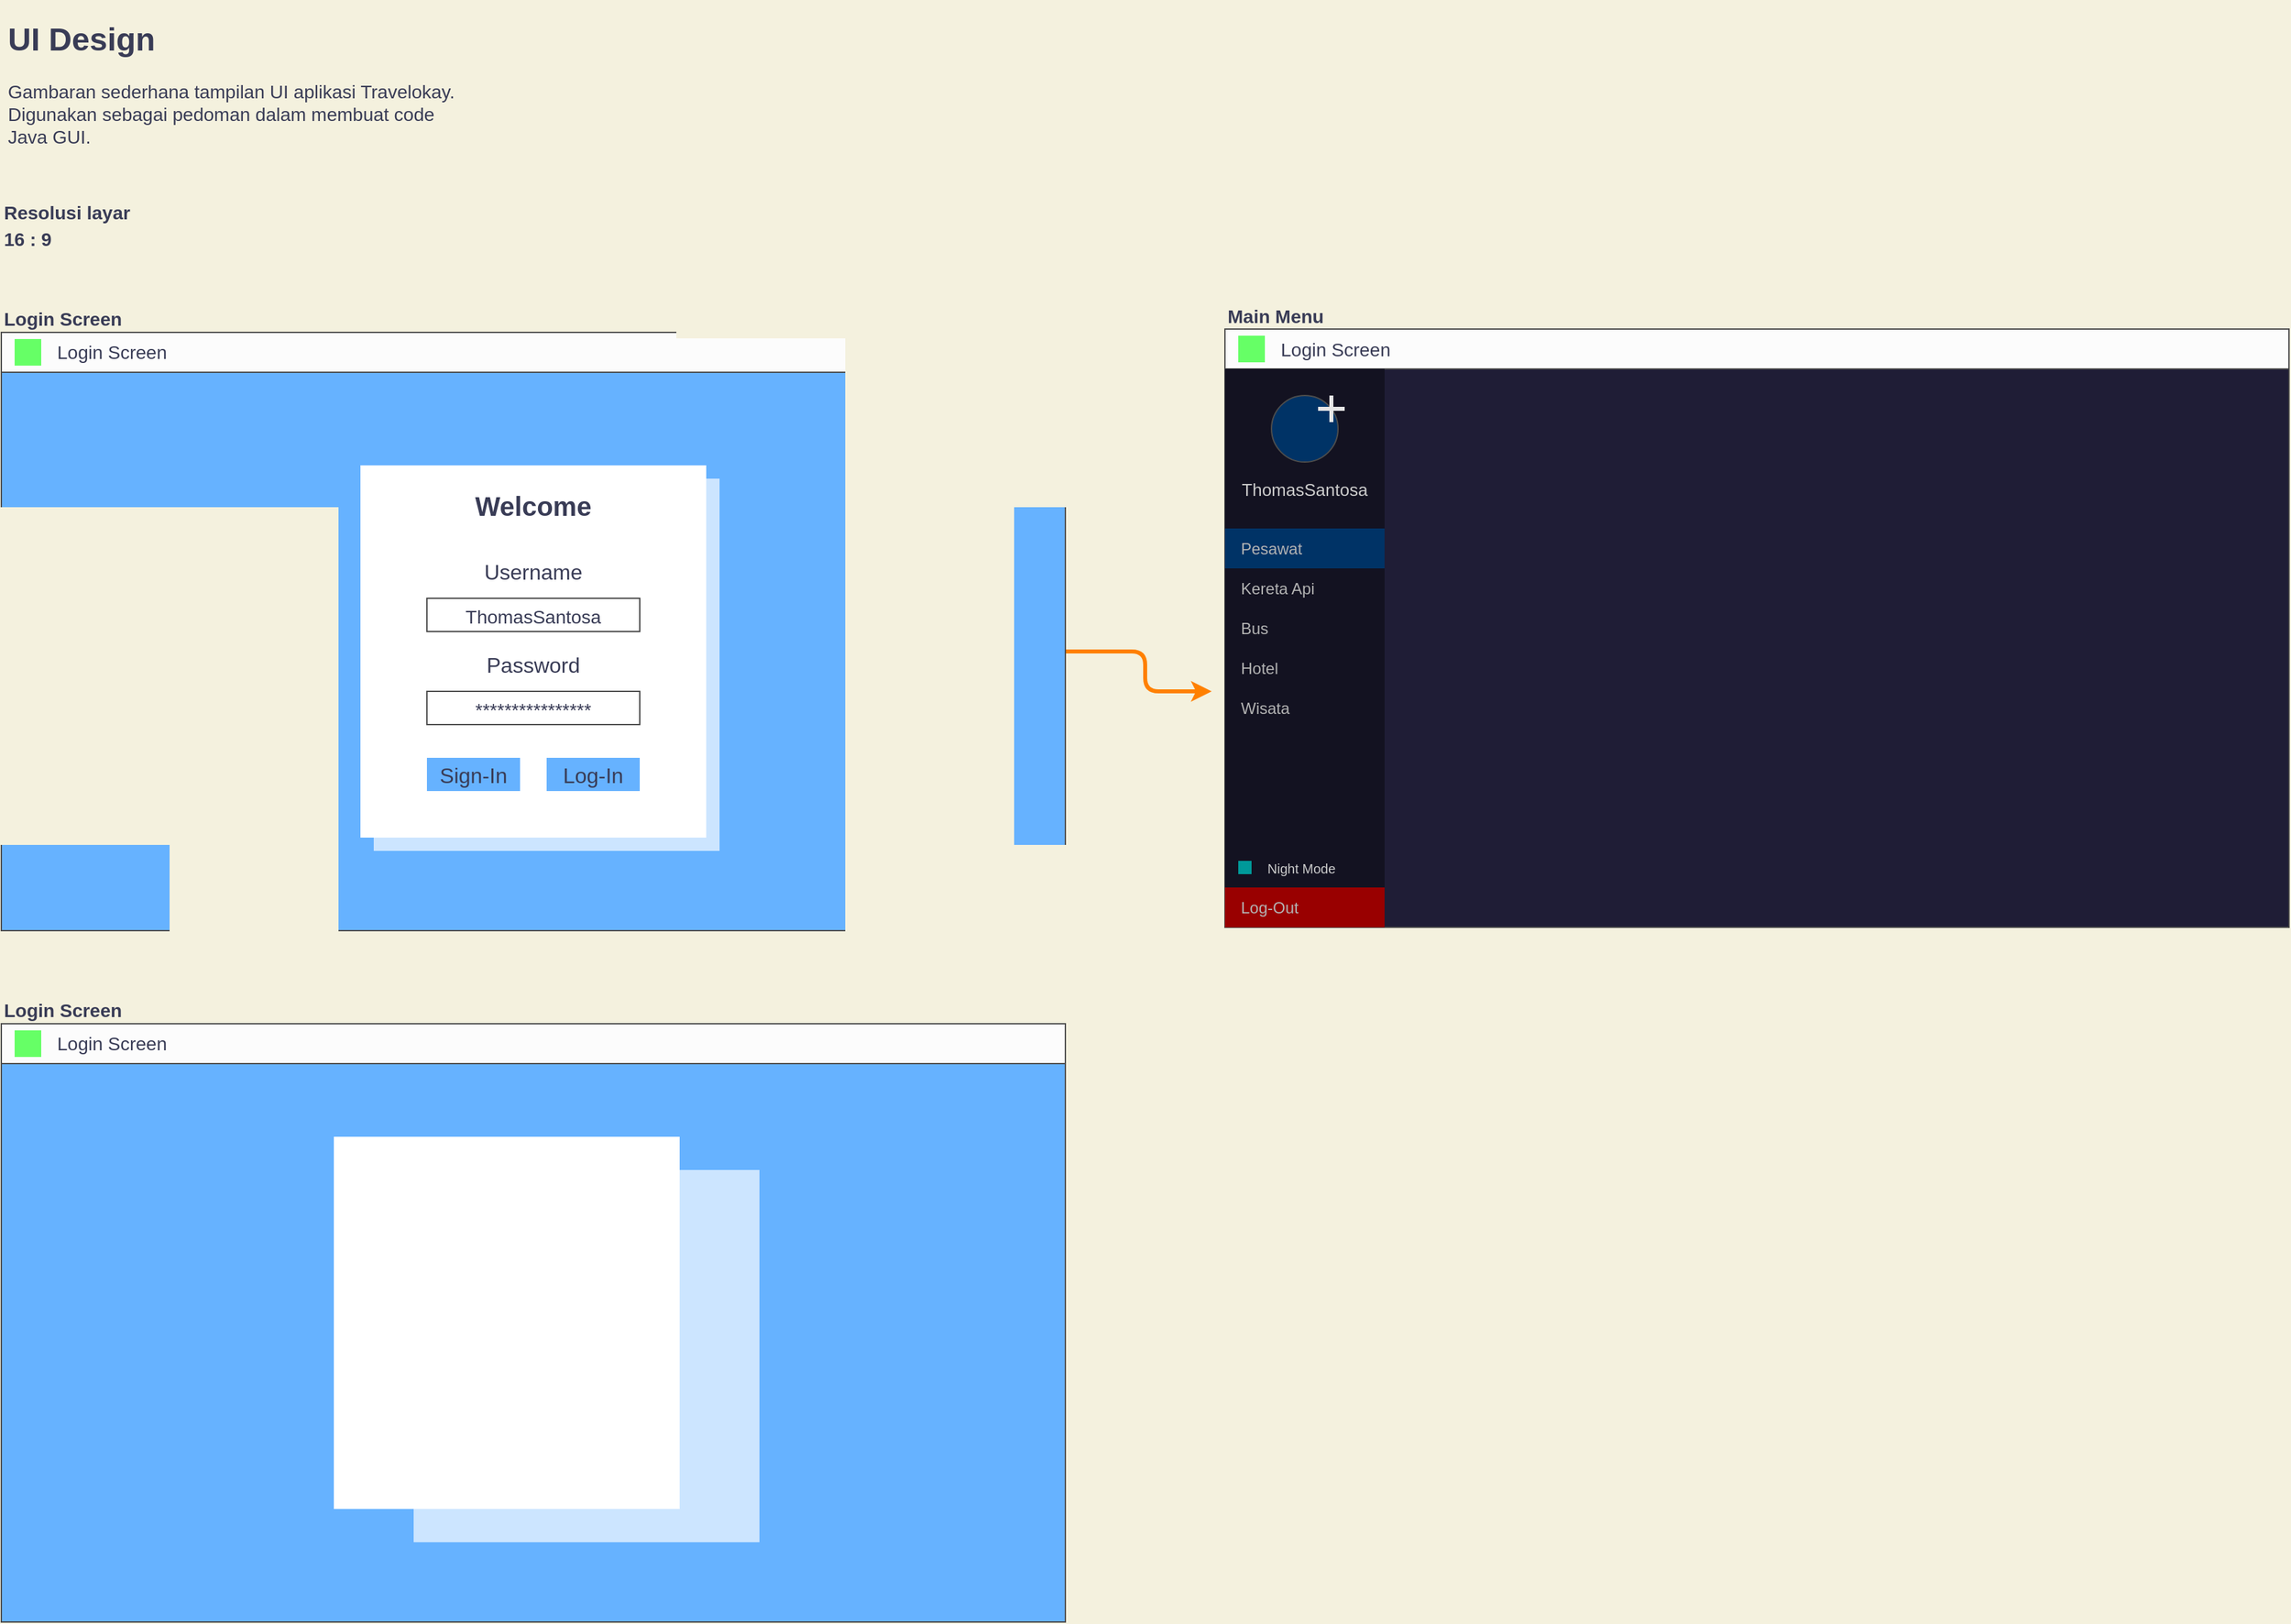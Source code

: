 <mxfile>
    <diagram id="20kFIQ4sKsEcM44M0NhQ" name="Page-1">
        <mxGraphModel dx="1027" dy="478" grid="1" gridSize="10" guides="1" tooltips="1" connect="1" arrows="1" fold="1" page="1" pageScale="1" pageWidth="850" pageHeight="1100" background="#F4F1DE" math="0" shadow="0">
            <root>
                <mxCell id="0"/>
                <mxCell id="1" parent="0"/>
                <mxCell id="2" value="" style="rounded=0;whiteSpace=wrap;html=1;sketch=0;fontColor=#393C56;fillColor=#FCFCFC;strokeColor=#4D4D4D;" parent="1" vertex="1">
                    <mxGeometry x="40" y="280" width="800" height="450" as="geometry"/>
                </mxCell>
                <mxCell id="72" style="edgeStyle=orthogonalEdgeStyle;curved=0;rounded=1;sketch=0;orthogonalLoop=1;jettySize=auto;html=1;fontFamily=Helvetica;fontSize=10;fontColor=#393C56;strokeWidth=3;fillColor=#F2CC8F;strokeColor=#FF8000;" parent="1" source="13" edge="1">
                    <mxGeometry relative="1" as="geometry">
                        <mxPoint x="950" y="550" as="targetPoint"/>
                        <Array as="points">
                            <mxPoint x="900" y="520"/>
                            <mxPoint x="900" y="550"/>
                            <mxPoint x="940" y="550"/>
                        </Array>
                    </mxGeometry>
                </mxCell>
                <mxCell id="13" value="" style="rounded=0;whiteSpace=wrap;html=1;sketch=0;fontSize=14;strokeColor=#4D4D4D;align=left;fillColor=#66B2FF;fontColor=#393C56;" parent="1" vertex="1">
                    <mxGeometry x="40" y="310" width="800" height="420" as="geometry"/>
                </mxCell>
                <mxCell id="23" value="" style="rounded=0;whiteSpace=wrap;html=1;sketch=0;fontSize=14;fontColor=#393C56;align=left;strokeColor=none;fillColor=#CCE5FF;" parent="1" vertex="1">
                    <mxGeometry x="320" y="390" width="260" height="280" as="geometry"/>
                </mxCell>
                <mxCell id="3" value="&lt;h1&gt;UI Design&lt;/h1&gt;&lt;p&gt;&lt;font style=&quot;font-size: 14px&quot;&gt;Gambaran sederhana tampilan UI aplikasi Travelokay. Digunakan sebagai pedoman dalam membuat code Java GUI.&lt;/font&gt;&lt;/p&gt;" style="text;html=1;strokeColor=none;fillColor=none;spacing=5;spacingTop=-20;whiteSpace=wrap;overflow=hidden;rounded=0;sketch=0;fontColor=#393C56;" parent="1" vertex="1">
                    <mxGeometry x="40" y="40" width="360" height="120" as="geometry"/>
                </mxCell>
                <mxCell id="4" value="Login Screen" style="text;html=1;strokeColor=none;fillColor=none;align=left;verticalAlign=middle;whiteSpace=wrap;rounded=0;sketch=0;fontColor=#393C56;fontSize=14;fontStyle=1" parent="1" vertex="1">
                    <mxGeometry x="40" y="260" width="100" height="20" as="geometry"/>
                </mxCell>
                <mxCell id="5" value="Resolusi layar" style="text;html=1;strokeColor=none;fillColor=none;align=left;verticalAlign=middle;whiteSpace=wrap;rounded=0;sketch=0;fontColor=#393C56;fontSize=14;fontStyle=1" parent="1" vertex="1">
                    <mxGeometry x="40" y="180" width="100" height="20" as="geometry"/>
                </mxCell>
                <mxCell id="6" value="16 : 9" style="text;html=1;strokeColor=none;fillColor=none;align=left;verticalAlign=middle;whiteSpace=wrap;rounded=0;sketch=0;fontColor=#393C56;fontSize=14;fontStyle=1" parent="1" vertex="1">
                    <mxGeometry x="40" y="200" width="100" height="20" as="geometry"/>
                </mxCell>
                <mxCell id="7" value="" style="rounded=0;whiteSpace=wrap;html=1;sketch=0;fontColor=#393C56;fillColor=#FCFCFC;strokeColor=#4D4D4D;" parent="1" vertex="1">
                    <mxGeometry x="40" y="280" width="800" height="30" as="geometry"/>
                </mxCell>
                <mxCell id="14" value="" style="rounded=0;whiteSpace=wrap;html=1;sketch=0;fontSize=14;fontColor=#393C56;align=left;fillColor=#FFFFFF;strokeColor=none;" parent="1" vertex="1">
                    <mxGeometry x="310" y="380" width="260" height="280" as="geometry"/>
                </mxCell>
                <mxCell id="15" value="&lt;b style=&quot;font-size: 20px&quot;&gt;Welcome&lt;/b&gt;" style="text;html=1;strokeColor=none;fillColor=none;align=center;verticalAlign=middle;whiteSpace=wrap;rounded=0;sketch=0;fontSize=20;fontColor=#393C56;fontFamily=Helvetica;" parent="1" vertex="1">
                    <mxGeometry x="390" y="400" width="100" height="20" as="geometry"/>
                </mxCell>
                <mxCell id="16" value="Username" style="text;html=1;strokeColor=none;fillColor=none;align=center;verticalAlign=middle;whiteSpace=wrap;rounded=0;sketch=0;fontFamily=Helvetica;fontSize=16;fontColor=#393C56;" parent="1" vertex="1">
                    <mxGeometry x="390" y="450" width="100" height="20" as="geometry"/>
                </mxCell>
                <mxCell id="17" value="&lt;font style=&quot;font-size: 14px&quot;&gt;ThomasSantosa&lt;/font&gt;" style="rounded=0;whiteSpace=wrap;html=1;sketch=0;fontFamily=Helvetica;fontSize=16;fontColor=#393C56;strokeColor=#4D4D4D;fillColor=#FFFFFF;align=center;" parent="1" vertex="1">
                    <mxGeometry x="360" y="480" width="160" height="25" as="geometry"/>
                </mxCell>
                <mxCell id="18" value="Password" style="text;html=1;strokeColor=none;fillColor=none;align=center;verticalAlign=middle;whiteSpace=wrap;rounded=0;sketch=0;fontFamily=Helvetica;fontSize=16;fontColor=#393C56;" parent="1" vertex="1">
                    <mxGeometry x="390" y="520" width="100" height="20" as="geometry"/>
                </mxCell>
                <mxCell id="19" value="&lt;font style=&quot;font-size: 14px&quot;&gt;****************&lt;/font&gt;" style="rounded=0;whiteSpace=wrap;html=1;sketch=0;fontFamily=Helvetica;fontSize=16;fontColor=#393C56;strokeColor=#4D4D4D;fillColor=#FFFFFF;align=center;" parent="1" vertex="1">
                    <mxGeometry x="360" y="550" width="160" height="25" as="geometry"/>
                </mxCell>
                <mxCell id="20" value="Log-In" style="rounded=0;whiteSpace=wrap;html=1;sketch=0;fontFamily=Helvetica;fontSize=16;fontColor=#393C56;align=center;fillColor=#66B2FF;strokeColor=none;" parent="1" vertex="1">
                    <mxGeometry x="450" y="600" width="70" height="25" as="geometry"/>
                </mxCell>
                <mxCell id="21" value="" style="rounded=0;whiteSpace=wrap;html=1;sketch=0;fontFamily=Helvetica;fontSize=16;fontColor=#393C56;align=left;fillColor=#66FF66;strokeColor=none;" parent="1" vertex="1">
                    <mxGeometry x="50" y="285" width="20" height="20" as="geometry"/>
                </mxCell>
                <mxCell id="22" value="Login Screen" style="text;html=1;strokeColor=none;fillColor=none;align=left;verticalAlign=middle;whiteSpace=wrap;rounded=0;sketch=0;fontFamily=Helvetica;fontSize=14;fontColor=#393C56;" parent="1" vertex="1">
                    <mxGeometry x="80" y="285" width="100" height="20" as="geometry"/>
                </mxCell>
                <mxCell id="24" value="Sign-In" style="rounded=0;whiteSpace=wrap;html=1;sketch=0;fontFamily=Helvetica;fontSize=16;fontColor=#393C56;align=center;fillColor=#66B2FF;strokeColor=none;" parent="1" vertex="1">
                    <mxGeometry x="360" y="600" width="70" height="25" as="geometry"/>
                </mxCell>
                <mxCell id="25" value="" style="rounded=0;whiteSpace=wrap;html=1;sketch=0;fontColor=#393C56;fillColor=#FCFCFC;strokeColor=#4D4D4D;" parent="1" vertex="1">
                    <mxGeometry x="960" y="277.5" width="800" height="450" as="geometry"/>
                </mxCell>
                <mxCell id="26" value="" style="rounded=0;whiteSpace=wrap;html=1;sketch=0;fontSize=14;fontColor=#393C56;strokeColor=#4D4D4D;align=left;fillColor=#1F1D36;" parent="1" vertex="1">
                    <mxGeometry x="960" y="307.5" width="800" height="420" as="geometry"/>
                </mxCell>
                <mxCell id="28" value="Main Menu" style="text;html=1;strokeColor=none;fillColor=none;align=left;verticalAlign=middle;whiteSpace=wrap;rounded=0;sketch=0;fontColor=#393C56;fontSize=14;fontStyle=1" parent="1" vertex="1">
                    <mxGeometry x="960" y="257.5" width="100" height="20" as="geometry"/>
                </mxCell>
                <mxCell id="29" value="" style="rounded=0;whiteSpace=wrap;html=1;sketch=0;fontColor=#393C56;fillColor=#FCFCFC;strokeColor=#4D4D4D;" parent="1" vertex="1">
                    <mxGeometry x="960" y="277.5" width="800" height="30" as="geometry"/>
                </mxCell>
                <mxCell id="37" value="" style="rounded=0;whiteSpace=wrap;html=1;sketch=0;fontFamily=Helvetica;fontSize=16;fontColor=#393C56;align=left;fillColor=#66FF66;strokeColor=none;" parent="1" vertex="1">
                    <mxGeometry x="970" y="282.5" width="20" height="20" as="geometry"/>
                </mxCell>
                <mxCell id="38" value="Login Screen" style="text;html=1;strokeColor=none;fillColor=none;align=left;verticalAlign=middle;whiteSpace=wrap;rounded=0;sketch=0;fontFamily=Helvetica;fontSize=14;fontColor=#393C56;" parent="1" vertex="1">
                    <mxGeometry x="1000" y="282.5" width="100" height="20" as="geometry"/>
                </mxCell>
                <mxCell id="40" value="" style="rounded=0;whiteSpace=wrap;html=1;sketch=0;fontFamily=Helvetica;fontSize=14;fontColor=#393C56;align=left;strokeColor=none;fillColor=#131221;" parent="1" vertex="1">
                    <mxGeometry x="960" y="307.5" width="120" height="420" as="geometry"/>
                </mxCell>
                <mxCell id="42" value="&lt;font color=&quot;#b3b3b3&quot; style=&quot;font-size: 12px&quot;&gt;&amp;nbsp; &amp;nbsp;Pesawat&lt;/font&gt;" style="rounded=0;whiteSpace=wrap;html=1;sketch=0;fontFamily=Helvetica;fontSize=12;fontColor=#393C56;align=left;strokeColor=none;fillColor=#003366;" parent="1" vertex="1">
                    <mxGeometry x="960" y="427.5" width="120" height="30" as="geometry"/>
                </mxCell>
                <mxCell id="44" value="&lt;font color=&quot;#b3b3b3&quot; style=&quot;font-size: 12px&quot;&gt;&amp;nbsp; &amp;nbsp;Kereta Api&lt;/font&gt;" style="rounded=0;whiteSpace=wrap;html=1;sketch=0;fontFamily=Helvetica;fontSize=12;fontColor=#393C56;align=left;strokeColor=none;fillColor=#131221;" parent="1" vertex="1">
                    <mxGeometry x="960" y="457.5" width="120" height="30" as="geometry"/>
                </mxCell>
                <mxCell id="46" value="&lt;font color=&quot;#b3b3b3&quot; style=&quot;font-size: 12px&quot;&gt;&amp;nbsp; &amp;nbsp;Bus&lt;/font&gt;" style="rounded=0;whiteSpace=wrap;html=1;sketch=0;fontFamily=Helvetica;fontSize=12;fontColor=#393C56;align=left;strokeColor=none;fillColor=#131221;" parent="1" vertex="1">
                    <mxGeometry x="960" y="487.5" width="120" height="30" as="geometry"/>
                </mxCell>
                <mxCell id="47" value="&lt;font color=&quot;#b3b3b3&quot; style=&quot;font-size: 12px&quot;&gt;&amp;nbsp; &amp;nbsp;Hotel&lt;/font&gt;" style="rounded=0;whiteSpace=wrap;html=1;sketch=0;fontFamily=Helvetica;fontSize=12;fontColor=#393C56;align=left;strokeColor=none;fillColor=#131221;" parent="1" vertex="1">
                    <mxGeometry x="960" y="517.5" width="120" height="30" as="geometry"/>
                </mxCell>
                <mxCell id="48" value="&lt;font color=&quot;#b3b3b3&quot; style=&quot;font-size: 12px&quot;&gt;&amp;nbsp; &amp;nbsp;Wisata&lt;/font&gt;" style="rounded=0;whiteSpace=wrap;html=1;sketch=0;fontFamily=Helvetica;fontSize=12;fontColor=#393C56;align=left;strokeColor=none;fillColor=#131221;" parent="1" vertex="1">
                    <mxGeometry x="960" y="547.5" width="120" height="30" as="geometry"/>
                </mxCell>
                <mxCell id="49" value="" style="rounded=0;whiteSpace=wrap;html=1;sketch=0;fontFamily=Helvetica;fontSize=13;align=left;strokeColor=none;fillColor=#131221;noLabel=1;fontColor=none;" parent="1" vertex="1">
                    <mxGeometry x="960" y="307.5" width="120" height="120" as="geometry"/>
                </mxCell>
                <mxCell id="50" value="" style="ellipse;whiteSpace=wrap;html=1;aspect=fixed;rounded=0;sketch=0;fontFamily=Helvetica;fontSize=13;fontColor=#393C56;strokeColor=#4D4D4D;fillColor=#003366;align=left;" parent="1" vertex="1">
                    <mxGeometry x="995" y="327.5" width="50" height="50" as="geometry"/>
                </mxCell>
                <mxCell id="52" value="ThomasSantosa" style="text;html=1;strokeColor=none;fillColor=none;align=center;verticalAlign=middle;whiteSpace=wrap;rounded=0;sketch=0;fontFamily=Helvetica;fontSize=13;fontColor=#CCCCCC;" parent="1" vertex="1">
                    <mxGeometry x="965" y="387.5" width="110" height="20" as="geometry"/>
                </mxCell>
                <mxCell id="65" value="" style="group" parent="1" vertex="1" connectable="0">
                    <mxGeometry x="1030" y="327.5" width="20" height="20" as="geometry"/>
                </mxCell>
                <mxCell id="61" value="" style="endArrow=none;html=1;fontFamily=Helvetica;fontSize=13;fontColor=none;strokeWidth=3;fillColor=#F2CC8F;strokeColor=#E6E6E6;" parent="65" edge="1">
                    <mxGeometry width="50" height="50" as="geometry">
                        <mxPoint x="10" y="20" as="sourcePoint"/>
                        <mxPoint x="10" as="targetPoint"/>
                    </mxGeometry>
                </mxCell>
                <mxCell id="62" value="" style="endArrow=none;html=1;fontFamily=Helvetica;fontSize=13;fontColor=none;strokeWidth=3;fillColor=#F2CC8F;strokeColor=#E6E6E6;" parent="65" edge="1">
                    <mxGeometry width="50" height="50" as="geometry">
                        <mxPoint y="10" as="sourcePoint"/>
                        <mxPoint x="20" y="10" as="targetPoint"/>
                    </mxGeometry>
                </mxCell>
                <mxCell id="66" value="&lt;font color=&quot;#b3b3b3&quot;&gt;&amp;nbsp; &amp;nbsp;Log-Out&lt;/font&gt;" style="rounded=0;whiteSpace=wrap;html=1;sketch=0;fontFamily=Helvetica;fontSize=12;fontColor=#393C56;align=left;strokeColor=none;fillColor=#990000;" parent="1" vertex="1">
                    <mxGeometry x="960" y="697.5" width="120" height="30" as="geometry"/>
                </mxCell>
                <mxCell id="67" value="" style="rounded=0;whiteSpace=wrap;html=1;sketch=0;fontFamily=Helvetica;fontSize=12;fontColor=#393C56;align=left;strokeColor=none;fillColor=#009999;" parent="1" vertex="1">
                    <mxGeometry x="970" y="677.5" width="10" height="10" as="geometry"/>
                </mxCell>
                <mxCell id="68" value="&lt;font style=&quot;font-size: 10px&quot; color=&quot;#cccccc&quot;&gt;Night Mode&lt;/font&gt;" style="text;html=1;strokeColor=none;fillColor=none;align=left;verticalAlign=middle;whiteSpace=wrap;rounded=0;sketch=0;fontFamily=Helvetica;fontSize=10;fontColor=none;" parent="1" vertex="1">
                    <mxGeometry x="990" y="672.5" width="90" height="20" as="geometry"/>
                </mxCell>
                <mxCell id="73" value="" style="rounded=0;whiteSpace=wrap;html=1;sketch=0;fontColor=#393C56;fillColor=#FCFCFC;strokeColor=#4D4D4D;" vertex="1" parent="1">
                    <mxGeometry x="40" y="800" width="800" height="450" as="geometry"/>
                </mxCell>
                <mxCell id="74" value="" style="rounded=0;whiteSpace=wrap;html=1;sketch=0;fontSize=14;strokeColor=#4D4D4D;align=left;fillColor=#66B2FF;fontColor=#393C56;" vertex="1" parent="1">
                    <mxGeometry x="40" y="830" width="800" height="420" as="geometry"/>
                </mxCell>
                <mxCell id="75" value="" style="rounded=0;whiteSpace=wrap;html=1;sketch=0;fontSize=14;fontColor=#393C56;align=left;strokeColor=none;fillColor=#CCE5FF;" vertex="1" parent="1">
                    <mxGeometry x="350" y="910" width="260" height="280" as="geometry"/>
                </mxCell>
                <mxCell id="76" value="Login Screen" style="text;html=1;strokeColor=none;fillColor=none;align=left;verticalAlign=middle;whiteSpace=wrap;rounded=0;sketch=0;fontColor=#393C56;fontSize=14;fontStyle=1" vertex="1" parent="1">
                    <mxGeometry x="40" y="780" width="100" height="20" as="geometry"/>
                </mxCell>
                <mxCell id="77" value="" style="rounded=0;whiteSpace=wrap;html=1;sketch=0;fontColor=#393C56;fillColor=#FCFCFC;strokeColor=#4D4D4D;" vertex="1" parent="1">
                    <mxGeometry x="40" y="800" width="800" height="30" as="geometry"/>
                </mxCell>
                <mxCell id="78" value="" style="rounded=0;whiteSpace=wrap;html=1;sketch=0;fontSize=14;fontColor=#393C56;align=left;fillColor=#FFFFFF;strokeColor=none;" vertex="1" parent="1">
                    <mxGeometry x="290" y="885" width="260" height="280" as="geometry"/>
                </mxCell>
                <mxCell id="85" value="" style="rounded=0;whiteSpace=wrap;html=1;sketch=0;fontFamily=Helvetica;fontSize=16;fontColor=#393C56;align=left;fillColor=#66FF66;strokeColor=none;" vertex="1" parent="1">
                    <mxGeometry x="50" y="805" width="20" height="20" as="geometry"/>
                </mxCell>
                <mxCell id="86" value="Login Screen" style="text;html=1;strokeColor=none;fillColor=none;align=left;verticalAlign=middle;whiteSpace=wrap;rounded=0;sketch=0;fontFamily=Helvetica;fontSize=14;fontColor=#393C56;" vertex="1" parent="1">
                    <mxGeometry x="80" y="805" width="100" height="20" as="geometry"/>
                </mxCell>
            </root>
        </mxGraphModel>
    </diagram>
</mxfile>